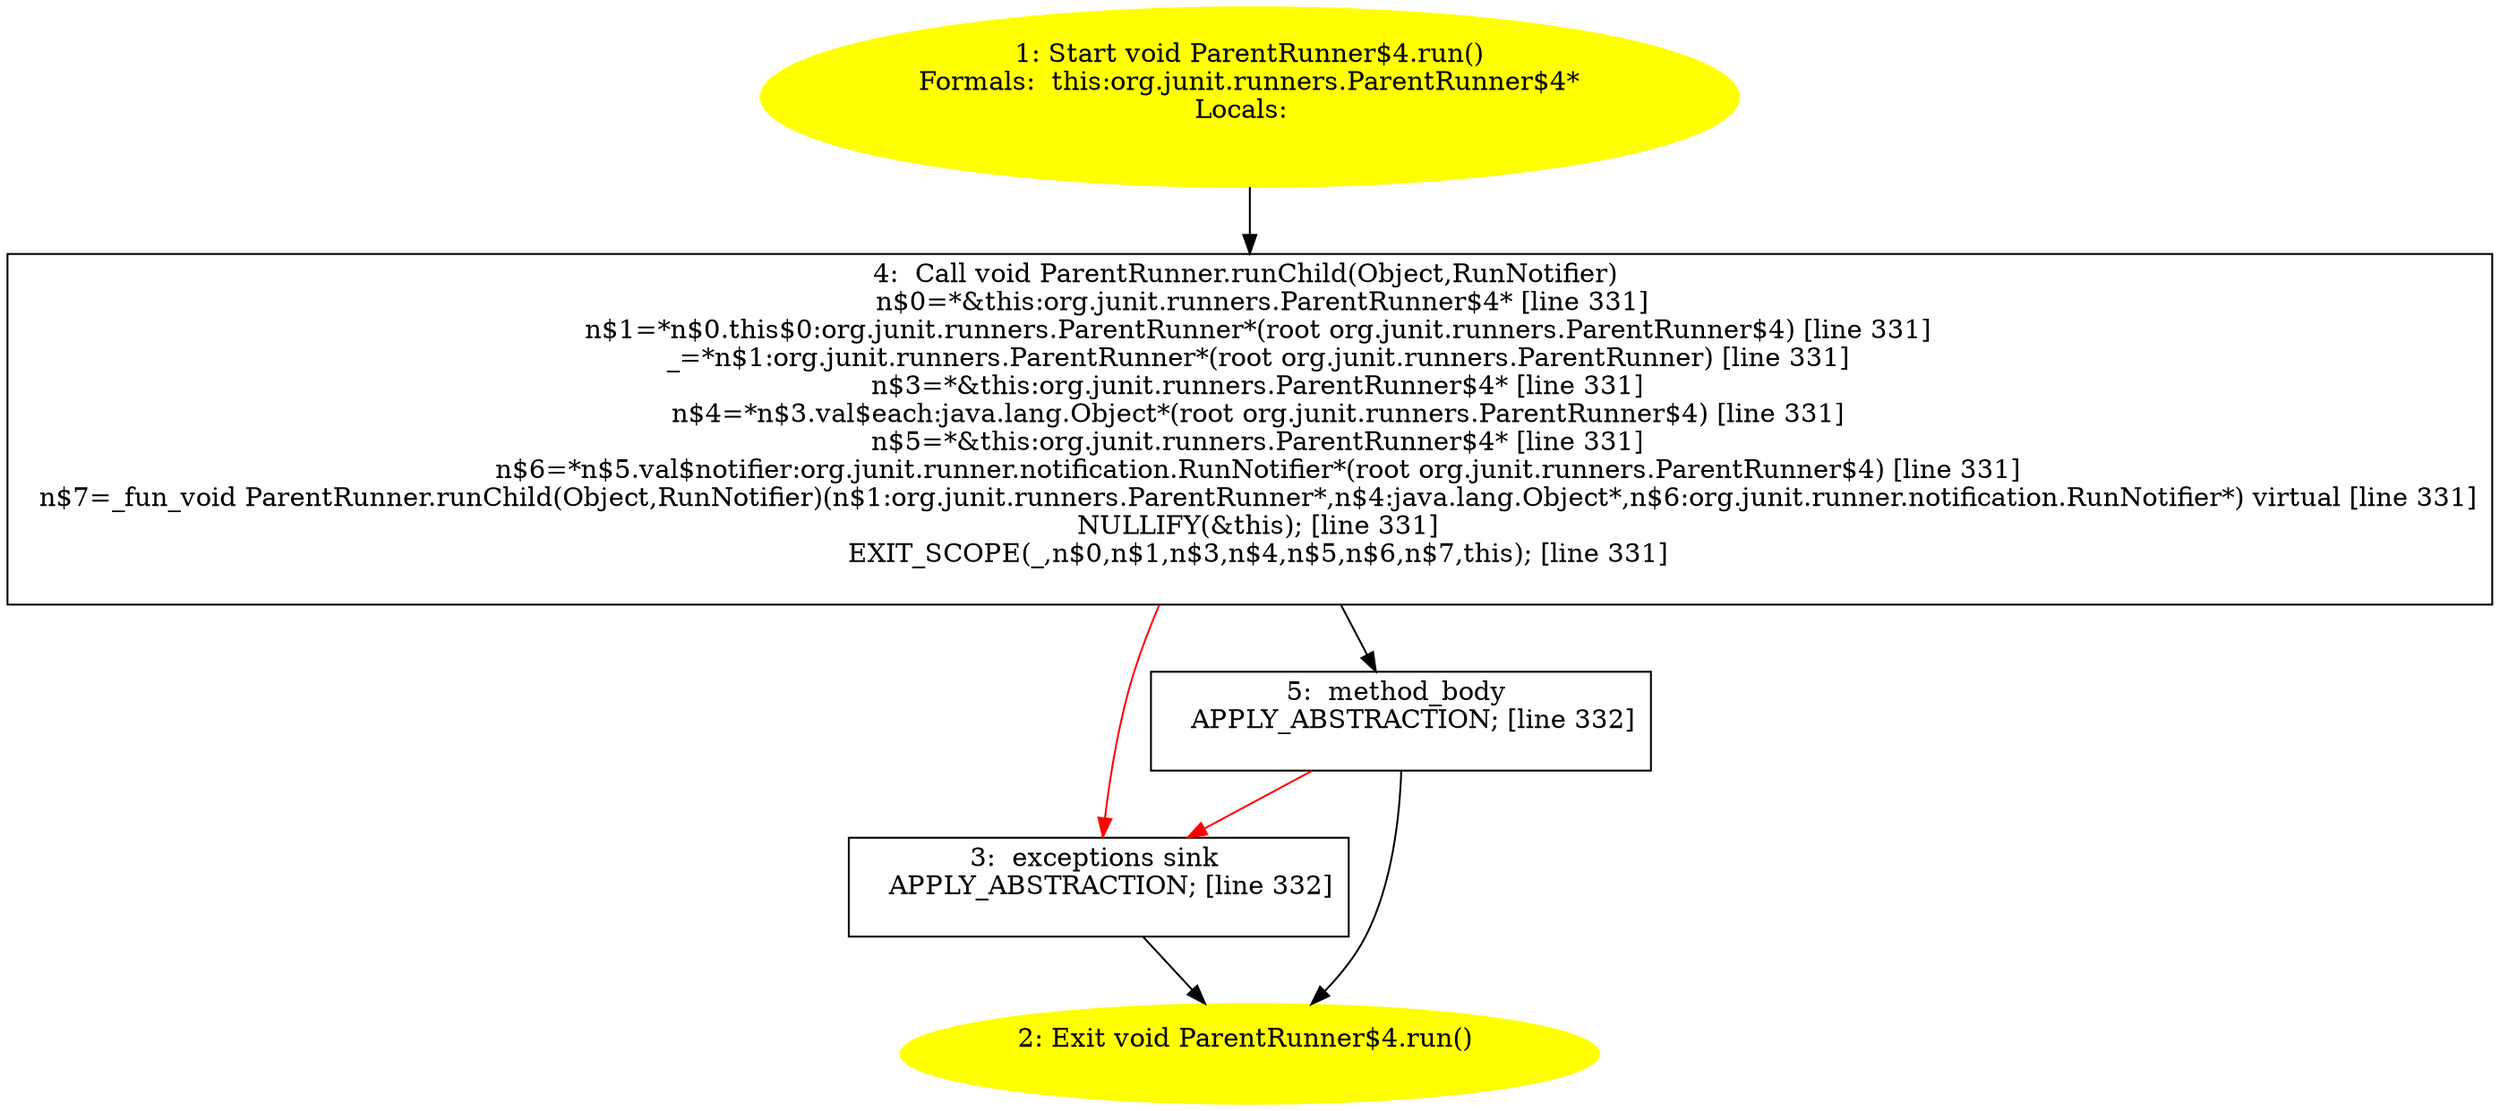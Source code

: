/* @generated */
digraph cfg {
"org.junit.runners.ParentRunner$4.run():void.69b4be5d9b9df3adeeda4011a4e3c4c8_1" [label="1: Start void ParentRunner$4.run()\nFormals:  this:org.junit.runners.ParentRunner$4*\nLocals:  \n  " color=yellow style=filled]
	

	 "org.junit.runners.ParentRunner$4.run():void.69b4be5d9b9df3adeeda4011a4e3c4c8_1" -> "org.junit.runners.ParentRunner$4.run():void.69b4be5d9b9df3adeeda4011a4e3c4c8_4" ;
"org.junit.runners.ParentRunner$4.run():void.69b4be5d9b9df3adeeda4011a4e3c4c8_2" [label="2: Exit void ParentRunner$4.run() \n  " color=yellow style=filled]
	

"org.junit.runners.ParentRunner$4.run():void.69b4be5d9b9df3adeeda4011a4e3c4c8_3" [label="3:  exceptions sink \n   APPLY_ABSTRACTION; [line 332]\n " shape="box"]
	

	 "org.junit.runners.ParentRunner$4.run():void.69b4be5d9b9df3adeeda4011a4e3c4c8_3" -> "org.junit.runners.ParentRunner$4.run():void.69b4be5d9b9df3adeeda4011a4e3c4c8_2" ;
"org.junit.runners.ParentRunner$4.run():void.69b4be5d9b9df3adeeda4011a4e3c4c8_4" [label="4:  Call void ParentRunner.runChild(Object,RunNotifier) \n   n$0=*&this:org.junit.runners.ParentRunner$4* [line 331]\n  n$1=*n$0.this$0:org.junit.runners.ParentRunner*(root org.junit.runners.ParentRunner$4) [line 331]\n  _=*n$1:org.junit.runners.ParentRunner*(root org.junit.runners.ParentRunner) [line 331]\n  n$3=*&this:org.junit.runners.ParentRunner$4* [line 331]\n  n$4=*n$3.val$each:java.lang.Object*(root org.junit.runners.ParentRunner$4) [line 331]\n  n$5=*&this:org.junit.runners.ParentRunner$4* [line 331]\n  n$6=*n$5.val$notifier:org.junit.runner.notification.RunNotifier*(root org.junit.runners.ParentRunner$4) [line 331]\n  n$7=_fun_void ParentRunner.runChild(Object,RunNotifier)(n$1:org.junit.runners.ParentRunner*,n$4:java.lang.Object*,n$6:org.junit.runner.notification.RunNotifier*) virtual [line 331]\n  NULLIFY(&this); [line 331]\n  EXIT_SCOPE(_,n$0,n$1,n$3,n$4,n$5,n$6,n$7,this); [line 331]\n " shape="box"]
	

	 "org.junit.runners.ParentRunner$4.run():void.69b4be5d9b9df3adeeda4011a4e3c4c8_4" -> "org.junit.runners.ParentRunner$4.run():void.69b4be5d9b9df3adeeda4011a4e3c4c8_5" ;
	 "org.junit.runners.ParentRunner$4.run():void.69b4be5d9b9df3adeeda4011a4e3c4c8_4" -> "org.junit.runners.ParentRunner$4.run():void.69b4be5d9b9df3adeeda4011a4e3c4c8_3" [color="red" ];
"org.junit.runners.ParentRunner$4.run():void.69b4be5d9b9df3adeeda4011a4e3c4c8_5" [label="5:  method_body \n   APPLY_ABSTRACTION; [line 332]\n " shape="box"]
	

	 "org.junit.runners.ParentRunner$4.run():void.69b4be5d9b9df3adeeda4011a4e3c4c8_5" -> "org.junit.runners.ParentRunner$4.run():void.69b4be5d9b9df3adeeda4011a4e3c4c8_2" ;
	 "org.junit.runners.ParentRunner$4.run():void.69b4be5d9b9df3adeeda4011a4e3c4c8_5" -> "org.junit.runners.ParentRunner$4.run():void.69b4be5d9b9df3adeeda4011a4e3c4c8_3" [color="red" ];
}
